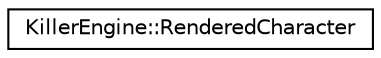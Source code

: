digraph "Graphical Class Hierarchy"
{
  edge [fontname="Helvetica",fontsize="10",labelfontname="Helvetica",labelfontsize="10"];
  node [fontname="Helvetica",fontsize="10",shape=record];
  rankdir="LR";
  Node0 [label="KillerEngine::RenderedCharacter",height=0.2,width=0.4,color="black", fillcolor="white", style="filled",URL="$class_killer_engine_1_1_rendered_character.html"];
}
